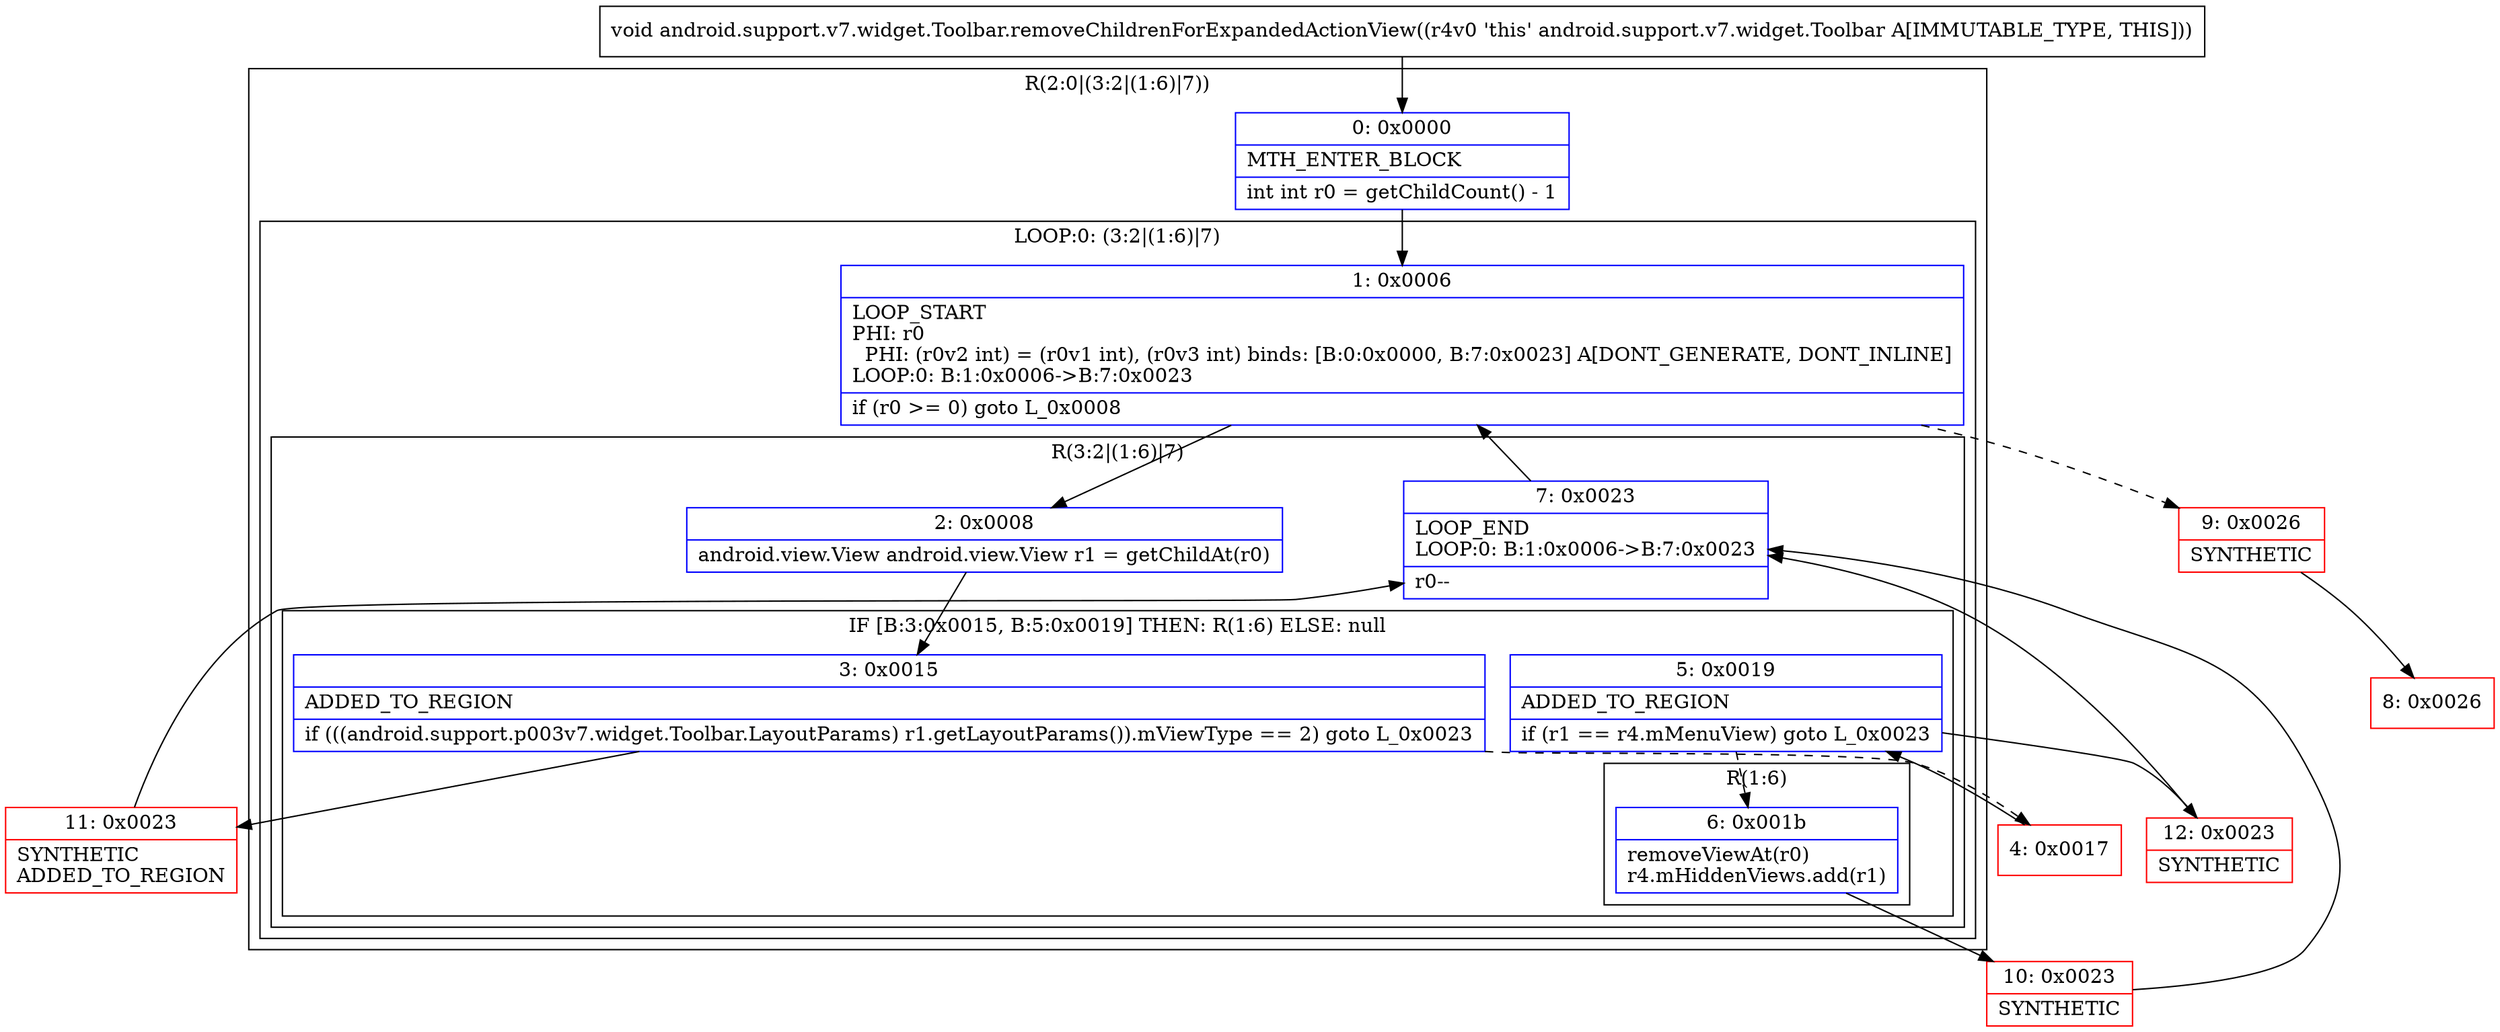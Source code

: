 digraph "CFG forandroid.support.v7.widget.Toolbar.removeChildrenForExpandedActionView()V" {
subgraph cluster_Region_1728854985 {
label = "R(2:0|(3:2|(1:6)|7))";
node [shape=record,color=blue];
Node_0 [shape=record,label="{0\:\ 0x0000|MTH_ENTER_BLOCK\l|int int r0 = getChildCount() \- 1\l}"];
subgraph cluster_LoopRegion_523047935 {
label = "LOOP:0: (3:2|(1:6)|7)";
node [shape=record,color=blue];
Node_1 [shape=record,label="{1\:\ 0x0006|LOOP_START\lPHI: r0 \l  PHI: (r0v2 int) = (r0v1 int), (r0v3 int) binds: [B:0:0x0000, B:7:0x0023] A[DONT_GENERATE, DONT_INLINE]\lLOOP:0: B:1:0x0006\-\>B:7:0x0023\l|if (r0 \>= 0) goto L_0x0008\l}"];
subgraph cluster_Region_848181256 {
label = "R(3:2|(1:6)|7)";
node [shape=record,color=blue];
Node_2 [shape=record,label="{2\:\ 0x0008|android.view.View android.view.View r1 = getChildAt(r0)\l}"];
subgraph cluster_IfRegion_562443115 {
label = "IF [B:3:0x0015, B:5:0x0019] THEN: R(1:6) ELSE: null";
node [shape=record,color=blue];
Node_3 [shape=record,label="{3\:\ 0x0015|ADDED_TO_REGION\l|if (((android.support.p003v7.widget.Toolbar.LayoutParams) r1.getLayoutParams()).mViewType == 2) goto L_0x0023\l}"];
Node_5 [shape=record,label="{5\:\ 0x0019|ADDED_TO_REGION\l|if (r1 == r4.mMenuView) goto L_0x0023\l}"];
subgraph cluster_Region_668112427 {
label = "R(1:6)";
node [shape=record,color=blue];
Node_6 [shape=record,label="{6\:\ 0x001b|removeViewAt(r0)\lr4.mHiddenViews.add(r1)\l}"];
}
}
Node_7 [shape=record,label="{7\:\ 0x0023|LOOP_END\lLOOP:0: B:1:0x0006\-\>B:7:0x0023\l|r0\-\-\l}"];
}
}
}
Node_4 [shape=record,color=red,label="{4\:\ 0x0017}"];
Node_8 [shape=record,color=red,label="{8\:\ 0x0026}"];
Node_9 [shape=record,color=red,label="{9\:\ 0x0026|SYNTHETIC\l}"];
Node_10 [shape=record,color=red,label="{10\:\ 0x0023|SYNTHETIC\l}"];
Node_11 [shape=record,color=red,label="{11\:\ 0x0023|SYNTHETIC\lADDED_TO_REGION\l}"];
Node_12 [shape=record,color=red,label="{12\:\ 0x0023|SYNTHETIC\l}"];
MethodNode[shape=record,label="{void android.support.v7.widget.Toolbar.removeChildrenForExpandedActionView((r4v0 'this' android.support.v7.widget.Toolbar A[IMMUTABLE_TYPE, THIS])) }"];
MethodNode -> Node_0;
Node_0 -> Node_1;
Node_1 -> Node_2;
Node_1 -> Node_9[style=dashed];
Node_2 -> Node_3;
Node_3 -> Node_4[style=dashed];
Node_3 -> Node_11;
Node_5 -> Node_6[style=dashed];
Node_5 -> Node_12;
Node_6 -> Node_10;
Node_7 -> Node_1;
Node_4 -> Node_5;
Node_9 -> Node_8;
Node_10 -> Node_7;
Node_11 -> Node_7;
Node_12 -> Node_7;
}

